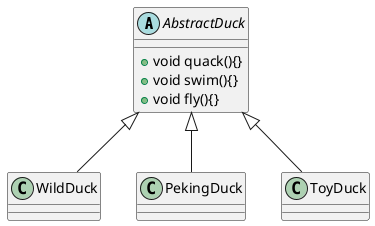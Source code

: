 @startuml


abstract class AbstractDuck{
    + void quack(){}
    + void swim(){}
    + void fly(){}
}

class WildDuck{

}

class PekingDuck{

}

class ToyDuck{

}

AbstractDuck <|-- WildDuck
AbstractDuck <|-- PekingDuck
AbstractDuck <|-- ToyDuck


@enduml
